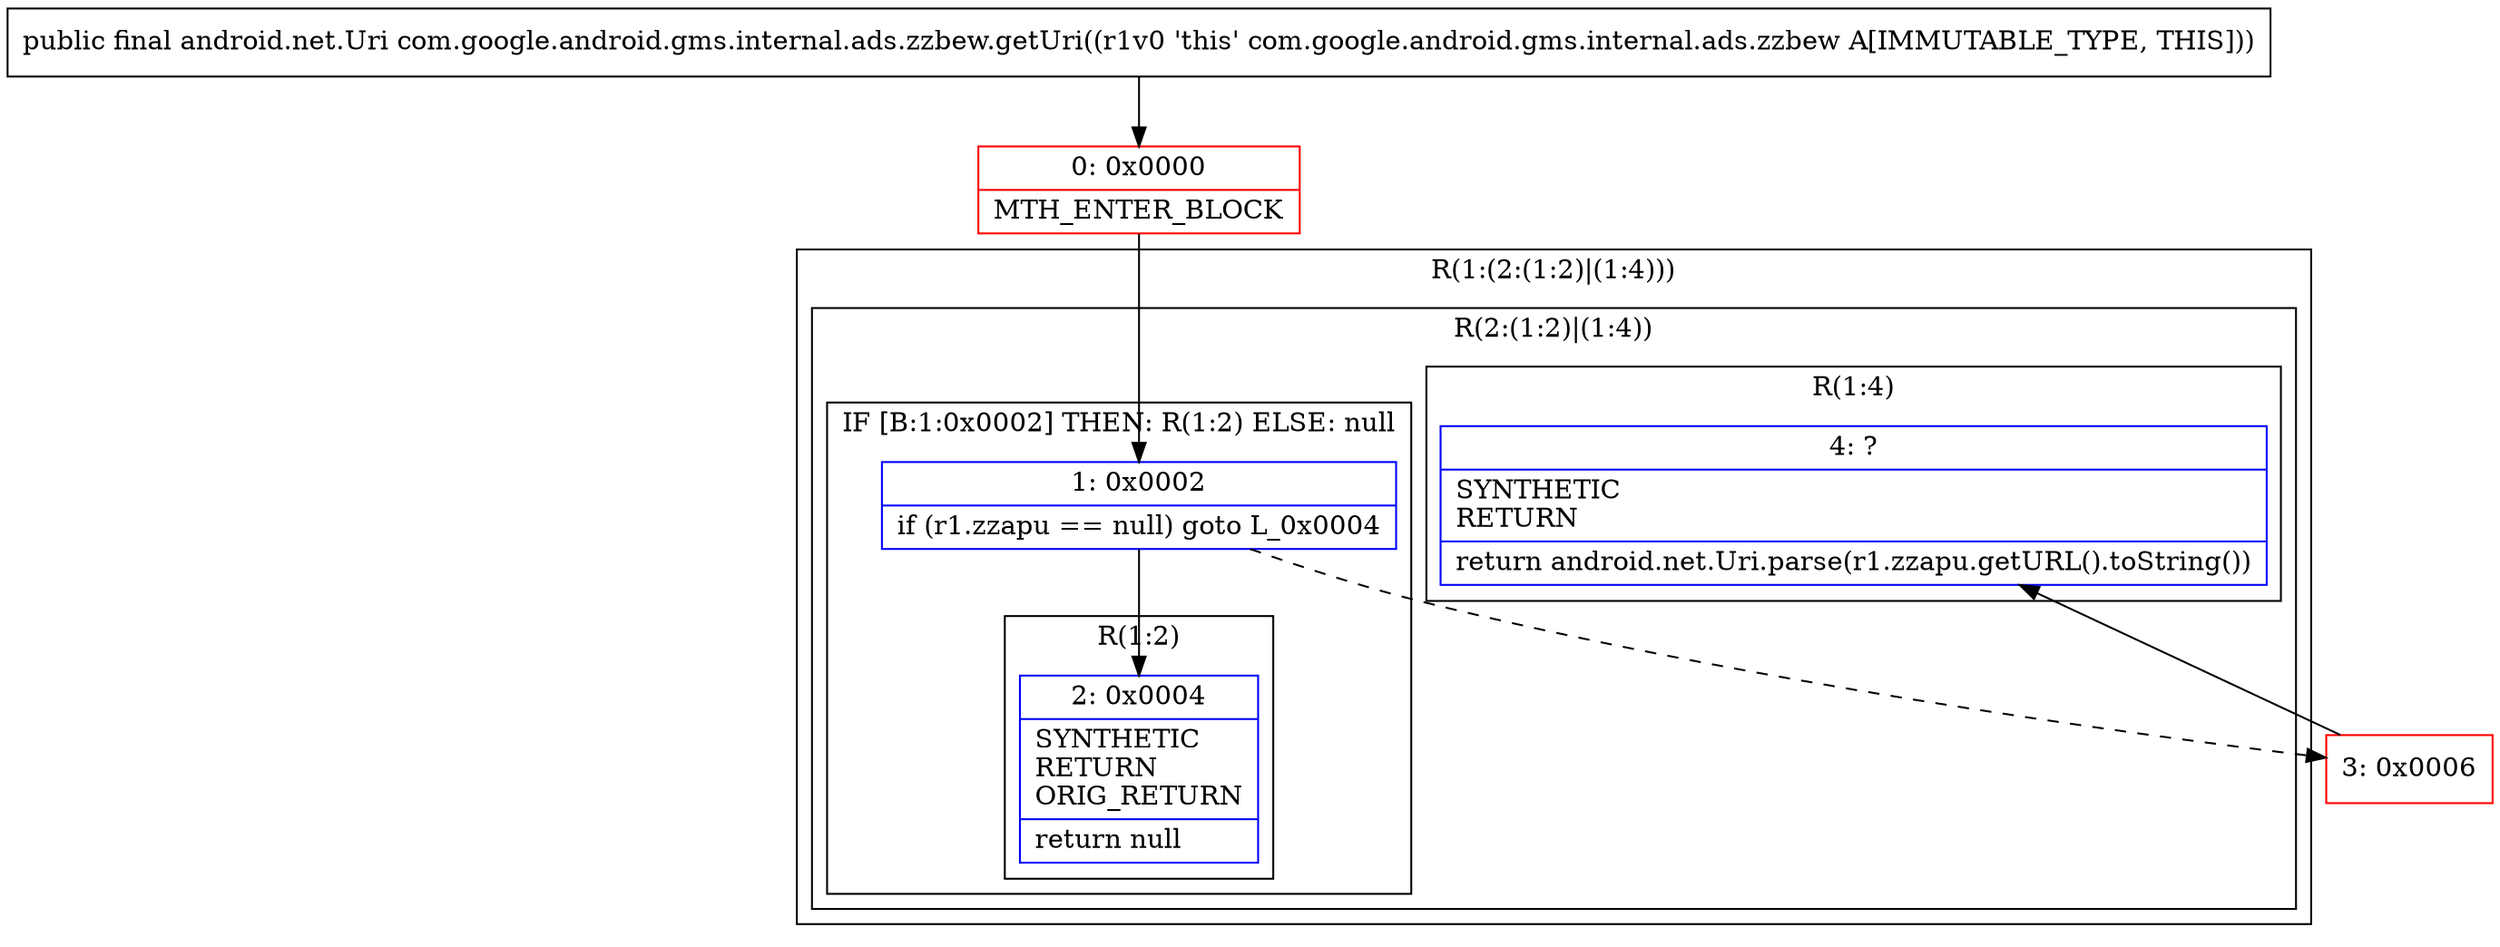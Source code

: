 digraph "CFG forcom.google.android.gms.internal.ads.zzbew.getUri()Landroid\/net\/Uri;" {
subgraph cluster_Region_900981173 {
label = "R(1:(2:(1:2)|(1:4)))";
node [shape=record,color=blue];
subgraph cluster_Region_1397271300 {
label = "R(2:(1:2)|(1:4))";
node [shape=record,color=blue];
subgraph cluster_IfRegion_2077030513 {
label = "IF [B:1:0x0002] THEN: R(1:2) ELSE: null";
node [shape=record,color=blue];
Node_1 [shape=record,label="{1\:\ 0x0002|if (r1.zzapu == null) goto L_0x0004\l}"];
subgraph cluster_Region_959025711 {
label = "R(1:2)";
node [shape=record,color=blue];
Node_2 [shape=record,label="{2\:\ 0x0004|SYNTHETIC\lRETURN\lORIG_RETURN\l|return null\l}"];
}
}
subgraph cluster_Region_331182838 {
label = "R(1:4)";
node [shape=record,color=blue];
Node_4 [shape=record,label="{4\:\ ?|SYNTHETIC\lRETURN\l|return android.net.Uri.parse(r1.zzapu.getURL().toString())\l}"];
}
}
}
Node_0 [shape=record,color=red,label="{0\:\ 0x0000|MTH_ENTER_BLOCK\l}"];
Node_3 [shape=record,color=red,label="{3\:\ 0x0006}"];
MethodNode[shape=record,label="{public final android.net.Uri com.google.android.gms.internal.ads.zzbew.getUri((r1v0 'this' com.google.android.gms.internal.ads.zzbew A[IMMUTABLE_TYPE, THIS])) }"];
MethodNode -> Node_0;
Node_1 -> Node_2;
Node_1 -> Node_3[style=dashed];
Node_0 -> Node_1;
Node_3 -> Node_4;
}


